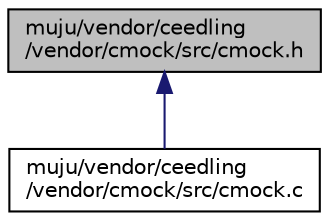 digraph "muju/vendor/ceedling/vendor/cmock/src/cmock.h"
{
  edge [fontname="Helvetica",fontsize="10",labelfontname="Helvetica",labelfontsize="10"];
  node [fontname="Helvetica",fontsize="10",shape=record];
  Node10 [label="muju/vendor/ceedling\l/vendor/cmock/src/cmock.h",height=0.2,width=0.4,color="black", fillcolor="grey75", style="filled", fontcolor="black"];
  Node10 -> Node11 [dir="back",color="midnightblue",fontsize="10",style="solid",fontname="Helvetica"];
  Node11 [label="muju/vendor/ceedling\l/vendor/cmock/src/cmock.c",height=0.2,width=0.4,color="black", fillcolor="white", style="filled",URL="$cmock_8c.html"];
}

